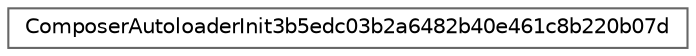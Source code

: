 digraph "Graphical Class Hierarchy"
{
 // LATEX_PDF_SIZE
  bgcolor="transparent";
  edge [fontname=Helvetica,fontsize=10,labelfontname=Helvetica,labelfontsize=10];
  node [fontname=Helvetica,fontsize=10,shape=box,height=0.2,width=0.4];
  rankdir="LR";
  Node0 [id="Node000000",label="ComposerAutoloaderInit3b5edc03b2a6482b40e461c8b220b07d",height=0.2,width=0.4,color="grey40", fillcolor="white", style="filled",URL="$classComposerAutoloaderInit3b5edc03b2a6482b40e461c8b220b07d.html",tooltip=" "];
}
